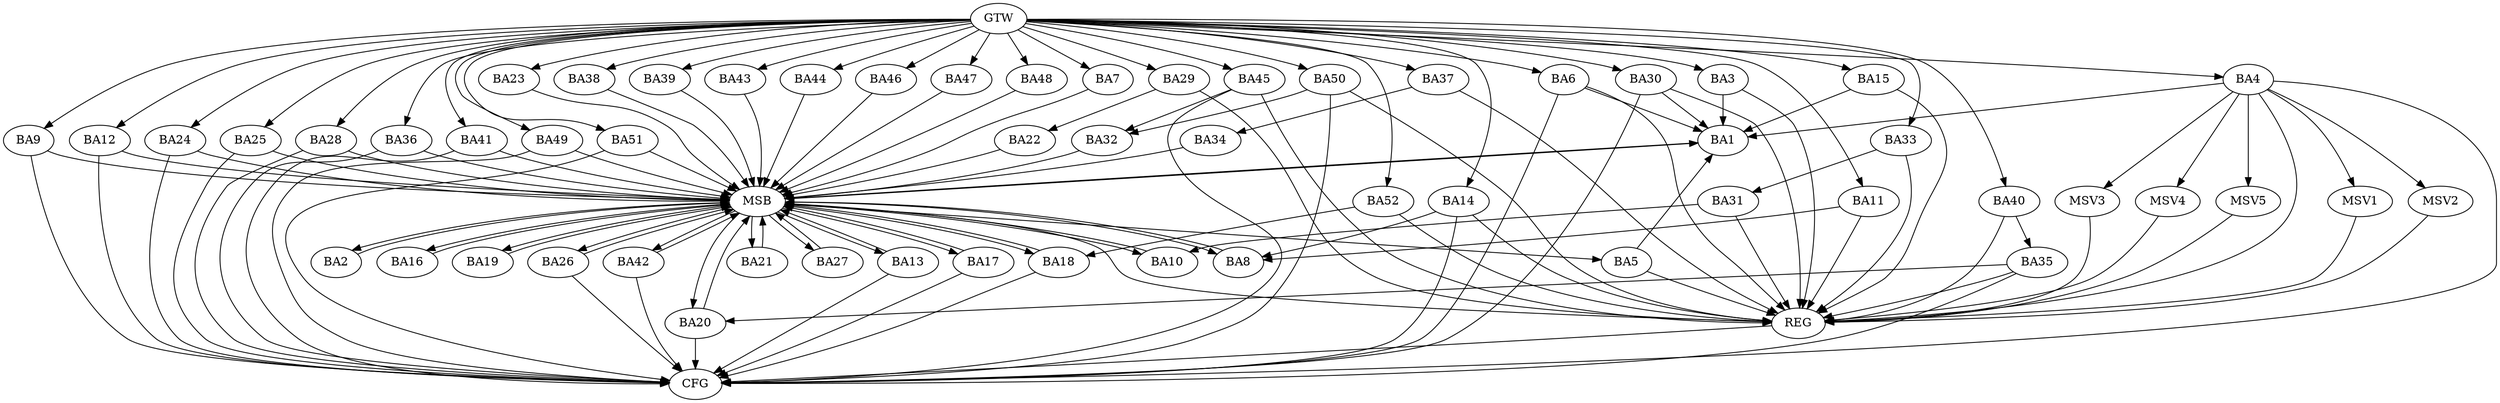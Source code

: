 strict digraph G {
  BA1 [ label="BA1" ];
  BA2 [ label="BA2" ];
  BA3 [ label="BA3" ];
  BA4 [ label="BA4" ];
  BA5 [ label="BA5" ];
  BA6 [ label="BA6" ];
  BA7 [ label="BA7" ];
  BA8 [ label="BA8" ];
  BA9 [ label="BA9" ];
  BA10 [ label="BA10" ];
  BA11 [ label="BA11" ];
  BA12 [ label="BA12" ];
  BA13 [ label="BA13" ];
  BA14 [ label="BA14" ];
  BA15 [ label="BA15" ];
  BA16 [ label="BA16" ];
  BA17 [ label="BA17" ];
  BA18 [ label="BA18" ];
  BA19 [ label="BA19" ];
  BA20 [ label="BA20" ];
  BA21 [ label="BA21" ];
  BA22 [ label="BA22" ];
  BA23 [ label="BA23" ];
  BA24 [ label="BA24" ];
  BA25 [ label="BA25" ];
  BA26 [ label="BA26" ];
  BA27 [ label="BA27" ];
  BA28 [ label="BA28" ];
  BA29 [ label="BA29" ];
  BA30 [ label="BA30" ];
  BA31 [ label="BA31" ];
  BA32 [ label="BA32" ];
  BA33 [ label="BA33" ];
  BA34 [ label="BA34" ];
  BA35 [ label="BA35" ];
  BA36 [ label="BA36" ];
  BA37 [ label="BA37" ];
  BA38 [ label="BA38" ];
  BA39 [ label="BA39" ];
  BA40 [ label="BA40" ];
  BA41 [ label="BA41" ];
  BA42 [ label="BA42" ];
  BA43 [ label="BA43" ];
  BA44 [ label="BA44" ];
  BA45 [ label="BA45" ];
  BA46 [ label="BA46" ];
  BA47 [ label="BA47" ];
  BA48 [ label="BA48" ];
  BA49 [ label="BA49" ];
  BA50 [ label="BA50" ];
  BA51 [ label="BA51" ];
  BA52 [ label="BA52" ];
  GTW [ label="GTW" ];
  REG [ label="REG" ];
  MSB [ label="MSB" ];
  CFG [ label="CFG" ];
  MSV1 [ label="MSV1" ];
  MSV2 [ label="MSV2" ];
  MSV3 [ label="MSV3" ];
  MSV4 [ label="MSV4" ];
  MSV5 [ label="MSV5" ];
  BA3 -> BA1;
  BA4 -> BA1;
  BA5 -> BA1;
  BA6 -> BA1;
  BA11 -> BA8;
  BA14 -> BA8;
  BA15 -> BA1;
  BA29 -> BA22;
  BA30 -> BA1;
  BA31 -> BA10;
  BA33 -> BA31;
  BA35 -> BA20;
  BA37 -> BA34;
  BA40 -> BA35;
  BA45 -> BA32;
  BA50 -> BA32;
  BA52 -> BA18;
  GTW -> BA3;
  GTW -> BA4;
  GTW -> BA6;
  GTW -> BA7;
  GTW -> BA9;
  GTW -> BA11;
  GTW -> BA12;
  GTW -> BA14;
  GTW -> BA15;
  GTW -> BA23;
  GTW -> BA24;
  GTW -> BA25;
  GTW -> BA28;
  GTW -> BA29;
  GTW -> BA30;
  GTW -> BA33;
  GTW -> BA36;
  GTW -> BA37;
  GTW -> BA38;
  GTW -> BA39;
  GTW -> BA40;
  GTW -> BA41;
  GTW -> BA43;
  GTW -> BA44;
  GTW -> BA45;
  GTW -> BA46;
  GTW -> BA47;
  GTW -> BA48;
  GTW -> BA49;
  GTW -> BA50;
  GTW -> BA51;
  GTW -> BA52;
  BA3 -> REG;
  BA4 -> REG;
  BA5 -> REG;
  BA6 -> REG;
  BA11 -> REG;
  BA14 -> REG;
  BA15 -> REG;
  BA29 -> REG;
  BA30 -> REG;
  BA31 -> REG;
  BA33 -> REG;
  BA35 -> REG;
  BA37 -> REG;
  BA40 -> REG;
  BA45 -> REG;
  BA50 -> REG;
  BA52 -> REG;
  BA1 -> MSB;
  MSB -> BA2;
  MSB -> REG;
  BA2 -> MSB;
  MSB -> BA1;
  BA7 -> MSB;
  BA8 -> MSB;
  BA9 -> MSB;
  BA10 -> MSB;
  BA12 -> MSB;
  MSB -> BA8;
  BA13 -> MSB;
  BA16 -> MSB;
  MSB -> BA13;
  BA17 -> MSB;
  BA18 -> MSB;
  BA19 -> MSB;
  MSB -> BA17;
  BA20 -> MSB;
  BA21 -> MSB;
  MSB -> BA20;
  BA22 -> MSB;
  BA23 -> MSB;
  MSB -> BA18;
  BA24 -> MSB;
  MSB -> BA10;
  BA25 -> MSB;
  MSB -> BA5;
  BA26 -> MSB;
  BA27 -> MSB;
  BA28 -> MSB;
  BA32 -> MSB;
  MSB -> BA19;
  BA34 -> MSB;
  BA36 -> MSB;
  BA38 -> MSB;
  MSB -> BA16;
  BA39 -> MSB;
  BA41 -> MSB;
  MSB -> BA21;
  BA42 -> MSB;
  BA43 -> MSB;
  MSB -> BA27;
  BA44 -> MSB;
  BA46 -> MSB;
  MSB -> BA42;
  BA47 -> MSB;
  BA48 -> MSB;
  BA49 -> MSB;
  BA51 -> MSB;
  MSB -> BA26;
  BA9 -> CFG;
  BA12 -> CFG;
  BA20 -> CFG;
  BA35 -> CFG;
  BA14 -> CFG;
  BA18 -> CFG;
  BA25 -> CFG;
  BA49 -> CFG;
  BA4 -> CFG;
  BA51 -> CFG;
  BA24 -> CFG;
  BA28 -> CFG;
  BA42 -> CFG;
  BA26 -> CFG;
  BA30 -> CFG;
  BA36 -> CFG;
  BA17 -> CFG;
  BA6 -> CFG;
  BA50 -> CFG;
  BA41 -> CFG;
  BA13 -> CFG;
  BA45 -> CFG;
  REG -> CFG;
  BA4 -> MSV1;
  BA4 -> MSV2;
  BA4 -> MSV3;
  BA4 -> MSV4;
  BA4 -> MSV5;
  MSV1 -> REG;
  MSV2 -> REG;
  MSV3 -> REG;
  MSV4 -> REG;
  MSV5 -> REG;
}
